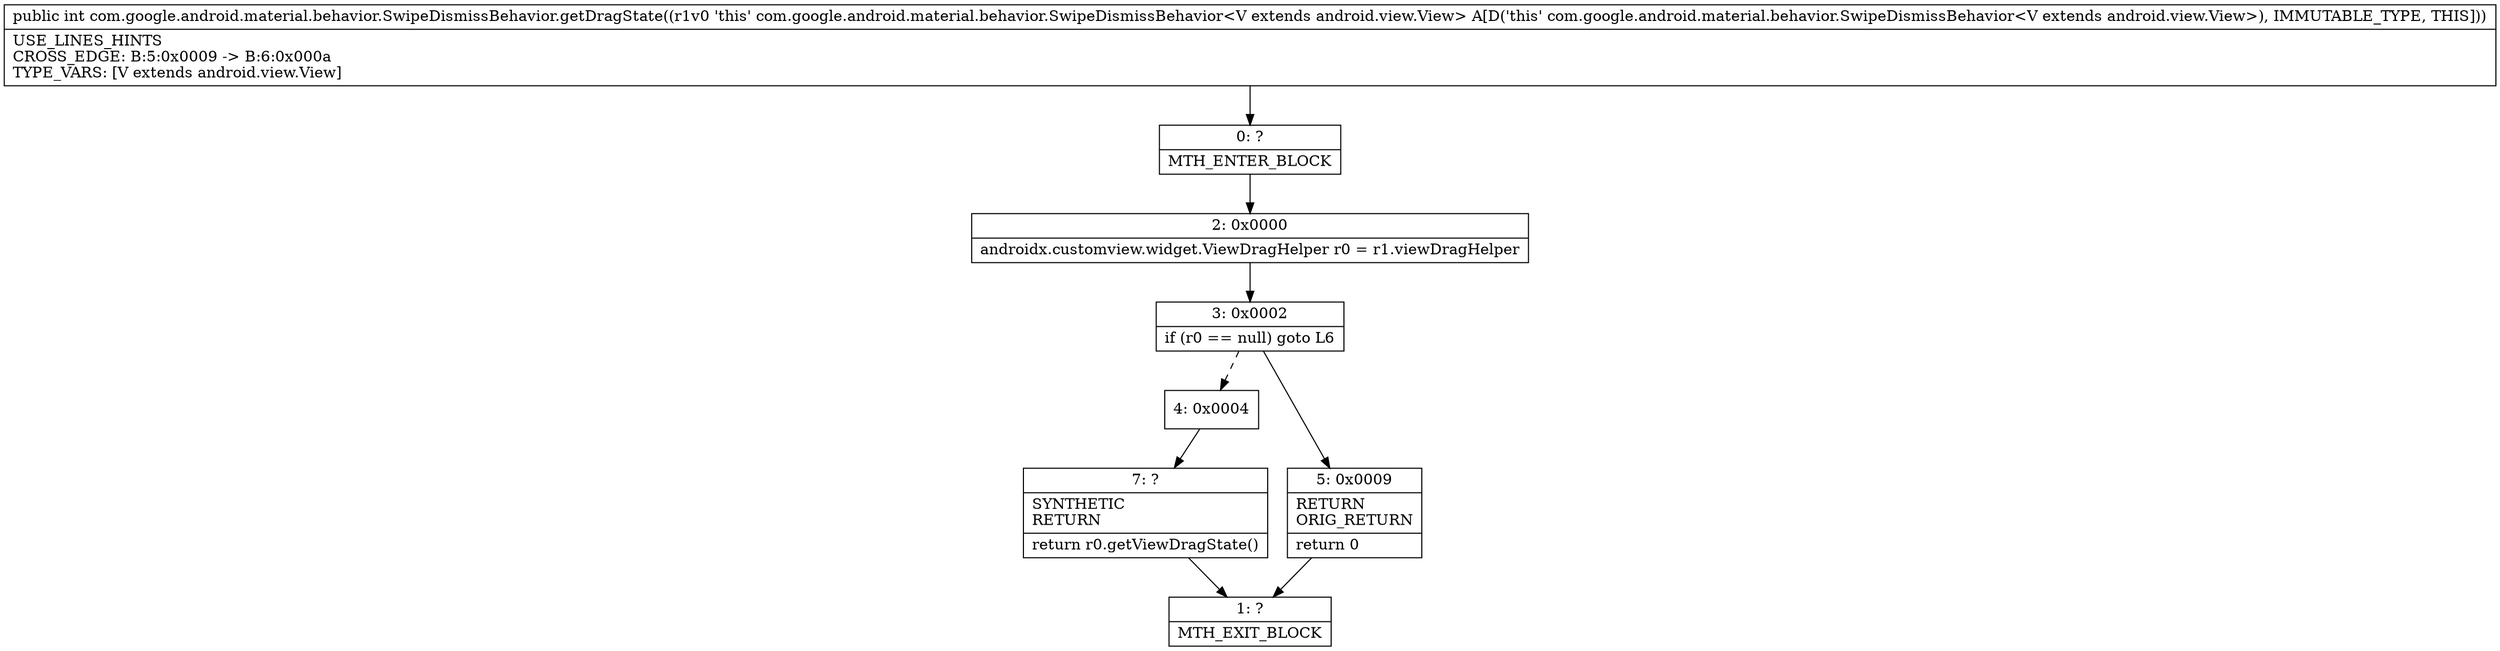 digraph "CFG forcom.google.android.material.behavior.SwipeDismissBehavior.getDragState()I" {
Node_0 [shape=record,label="{0\:\ ?|MTH_ENTER_BLOCK\l}"];
Node_2 [shape=record,label="{2\:\ 0x0000|androidx.customview.widget.ViewDragHelper r0 = r1.viewDragHelper\l}"];
Node_3 [shape=record,label="{3\:\ 0x0002|if (r0 == null) goto L6\l}"];
Node_4 [shape=record,label="{4\:\ 0x0004}"];
Node_7 [shape=record,label="{7\:\ ?|SYNTHETIC\lRETURN\l|return r0.getViewDragState()\l}"];
Node_1 [shape=record,label="{1\:\ ?|MTH_EXIT_BLOCK\l}"];
Node_5 [shape=record,label="{5\:\ 0x0009|RETURN\lORIG_RETURN\l|return 0\l}"];
MethodNode[shape=record,label="{public int com.google.android.material.behavior.SwipeDismissBehavior.getDragState((r1v0 'this' com.google.android.material.behavior.SwipeDismissBehavior\<V extends android.view.View\> A[D('this' com.google.android.material.behavior.SwipeDismissBehavior\<V extends android.view.View\>), IMMUTABLE_TYPE, THIS]))  | USE_LINES_HINTS\lCROSS_EDGE: B:5:0x0009 \-\> B:6:0x000a\lTYPE_VARS: [V extends android.view.View]\l}"];
MethodNode -> Node_0;Node_0 -> Node_2;
Node_2 -> Node_3;
Node_3 -> Node_4[style=dashed];
Node_3 -> Node_5;
Node_4 -> Node_7;
Node_7 -> Node_1;
Node_5 -> Node_1;
}

